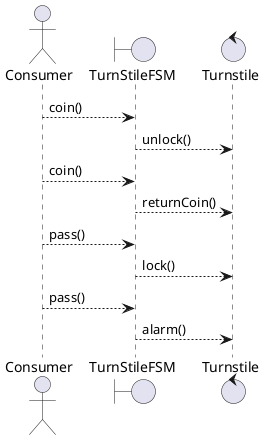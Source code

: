 @startuml
actor Consumer
boundary TurnStileFSM
control Turnstile

Consumer -------> TurnStileFSM : coin()
TurnStileFSM ------> Turnstile : unlock()
Consumer -------> TurnStileFSM : coin()
TurnStileFSM ------> Turnstile : returnCoin()
Consumer -------> TurnStileFSM : pass()
TurnStileFSM ------> Turnstile : lock()
Consumer -------> TurnStileFSM : pass()
TurnStileFSM ------> Turnstile : alarm()

@enduml
